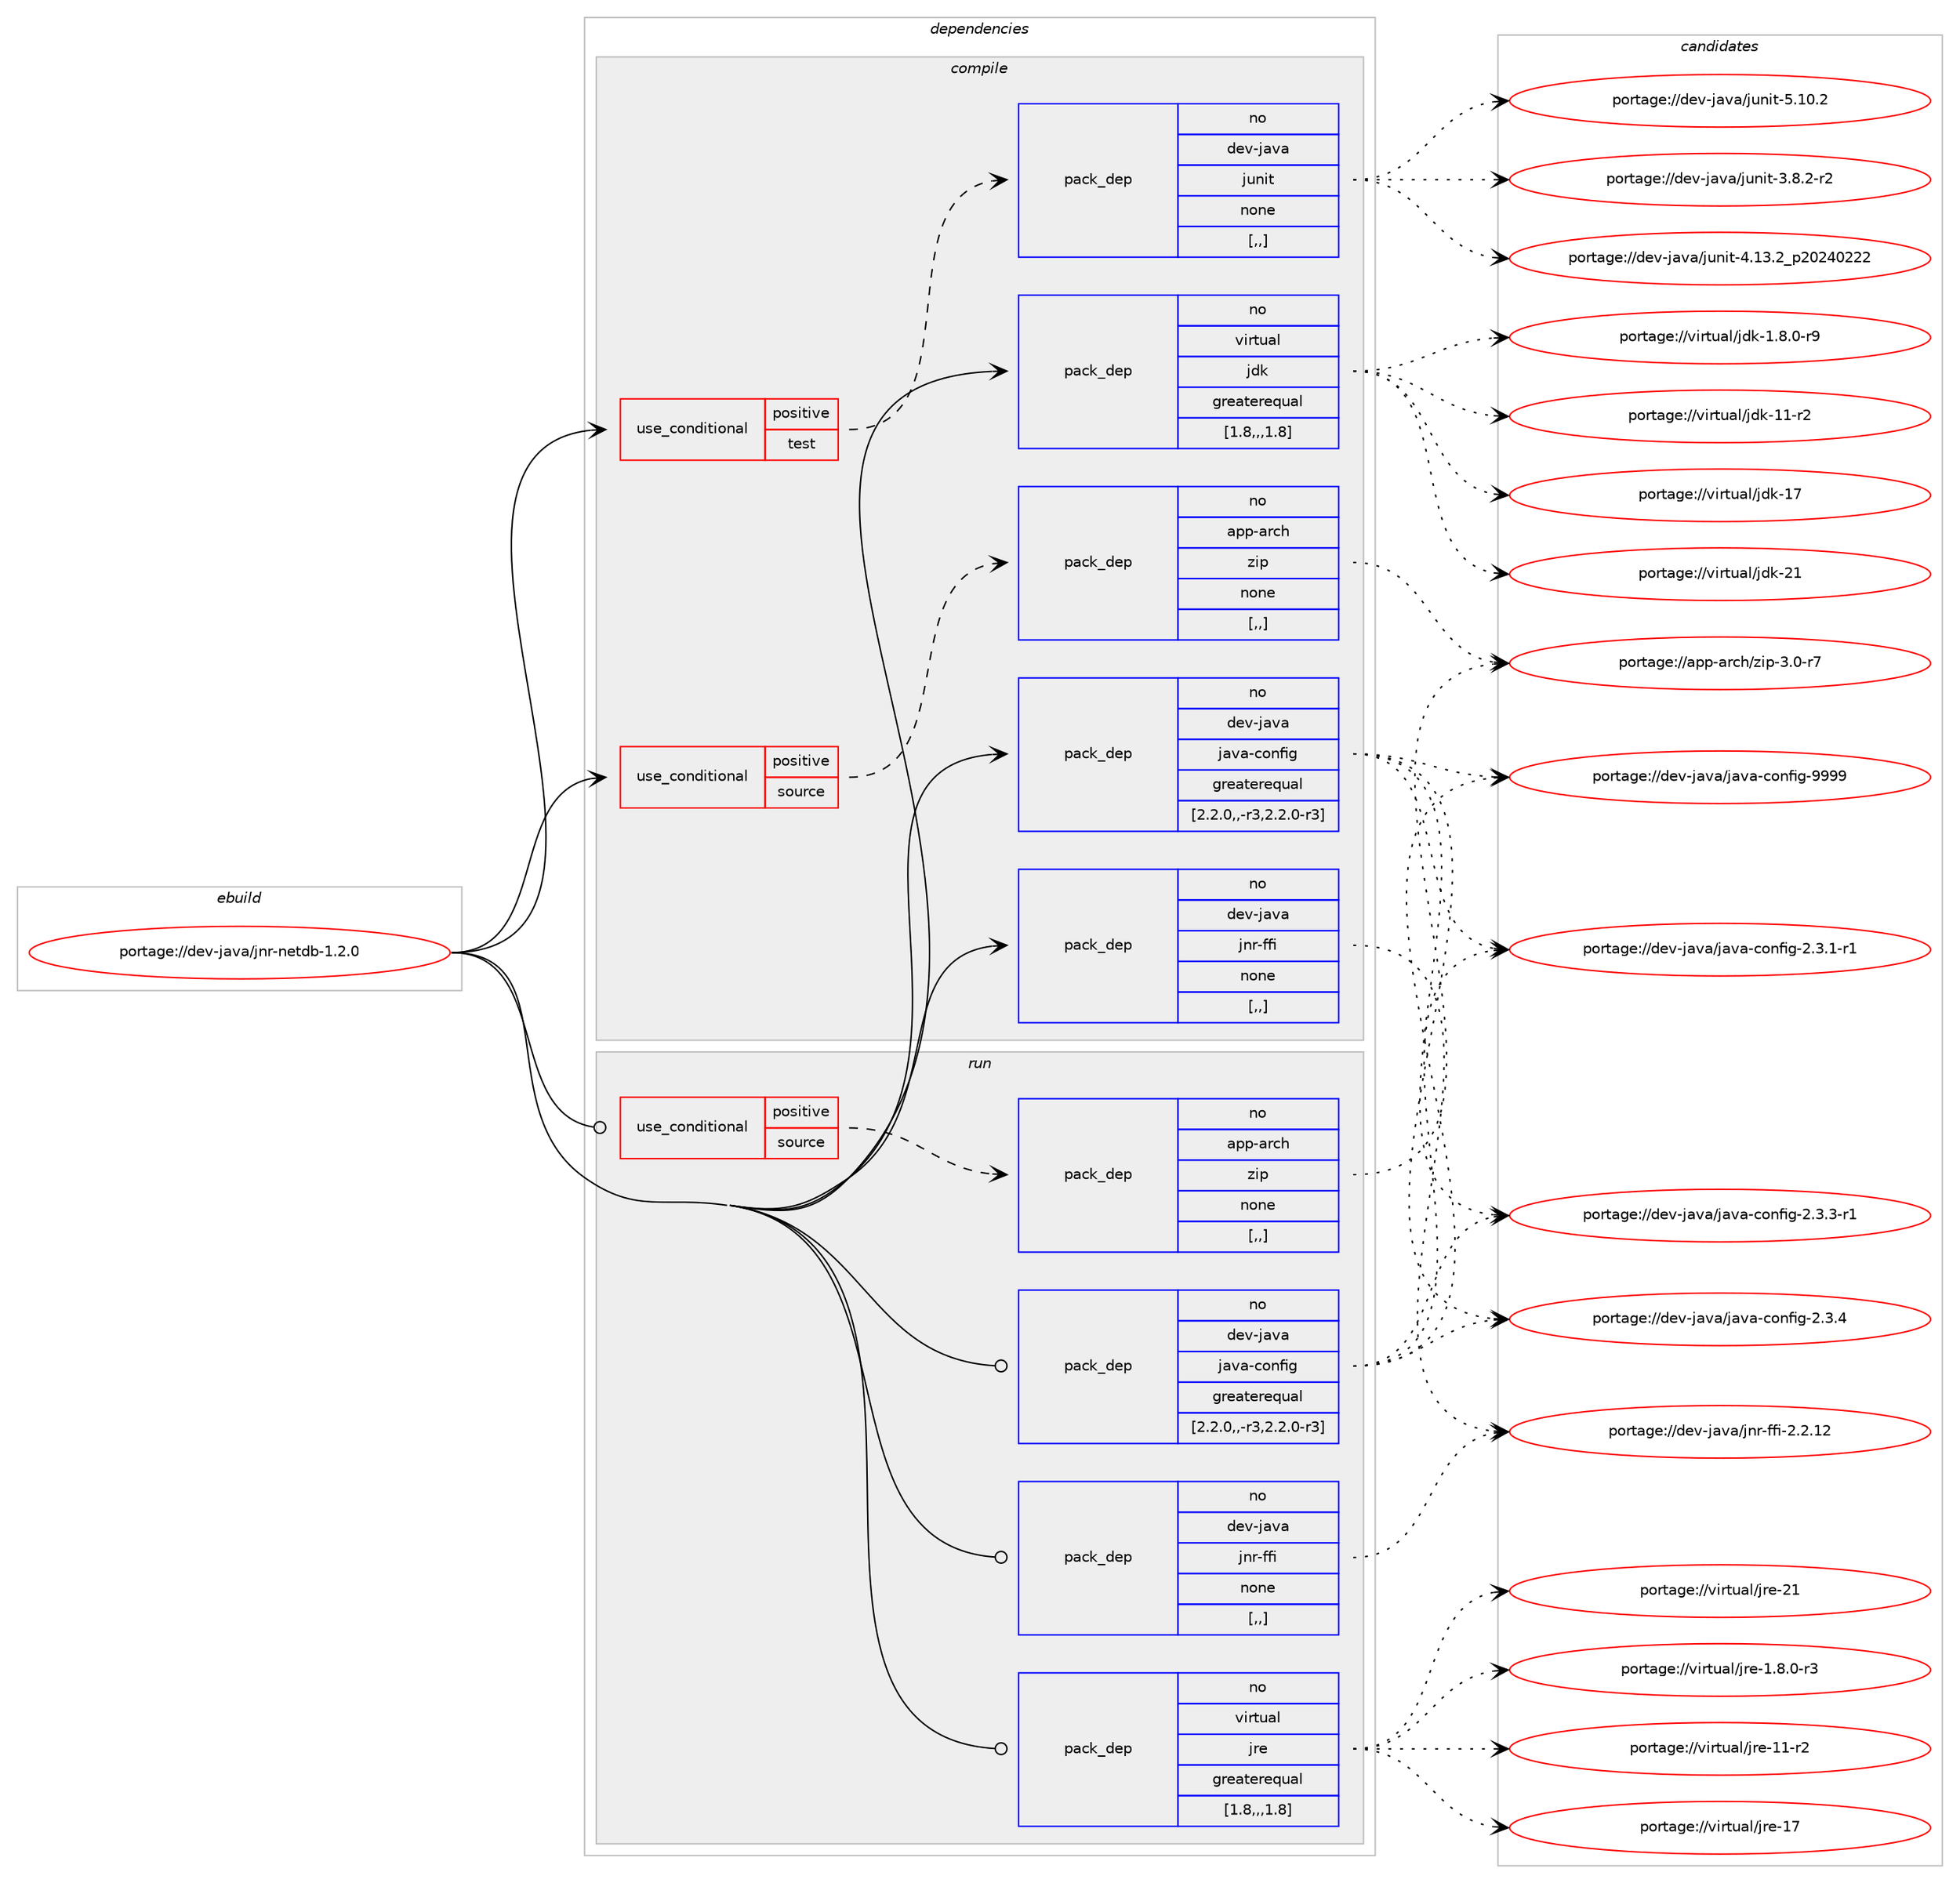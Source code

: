 digraph prolog {

# *************
# Graph options
# *************

newrank=true;
concentrate=true;
compound=true;
graph [rankdir=LR,fontname=Helvetica,fontsize=10,ranksep=1.5];#, ranksep=2.5, nodesep=0.2];
edge  [arrowhead=vee];
node  [fontname=Helvetica,fontsize=10];

# **********
# The ebuild
# **********

subgraph cluster_leftcol {
color=gray;
rank=same;
label=<<i>ebuild</i>>;
id [label="portage://dev-java/jnr-netdb-1.2.0", color=red, width=4, href="../dev-java/jnr-netdb-1.2.0.svg"];
}

# ****************
# The dependencies
# ****************

subgraph cluster_midcol {
color=gray;
label=<<i>dependencies</i>>;
subgraph cluster_compile {
fillcolor="#eeeeee";
style=filled;
label=<<i>compile</i>>;
subgraph cond21464 {
dependency93172 [label=<<TABLE BORDER="0" CELLBORDER="1" CELLSPACING="0" CELLPADDING="4"><TR><TD ROWSPAN="3" CELLPADDING="10">use_conditional</TD></TR><TR><TD>positive</TD></TR><TR><TD>source</TD></TR></TABLE>>, shape=none, color=red];
subgraph pack70682 {
dependency93173 [label=<<TABLE BORDER="0" CELLBORDER="1" CELLSPACING="0" CELLPADDING="4" WIDTH="220"><TR><TD ROWSPAN="6" CELLPADDING="30">pack_dep</TD></TR><TR><TD WIDTH="110">no</TD></TR><TR><TD>app-arch</TD></TR><TR><TD>zip</TD></TR><TR><TD>none</TD></TR><TR><TD>[,,]</TD></TR></TABLE>>, shape=none, color=blue];
}
dependency93172:e -> dependency93173:w [weight=20,style="dashed",arrowhead="vee"];
}
id:e -> dependency93172:w [weight=20,style="solid",arrowhead="vee"];
subgraph cond21465 {
dependency93174 [label=<<TABLE BORDER="0" CELLBORDER="1" CELLSPACING="0" CELLPADDING="4"><TR><TD ROWSPAN="3" CELLPADDING="10">use_conditional</TD></TR><TR><TD>positive</TD></TR><TR><TD>test</TD></TR></TABLE>>, shape=none, color=red];
subgraph pack70683 {
dependency93175 [label=<<TABLE BORDER="0" CELLBORDER="1" CELLSPACING="0" CELLPADDING="4" WIDTH="220"><TR><TD ROWSPAN="6" CELLPADDING="30">pack_dep</TD></TR><TR><TD WIDTH="110">no</TD></TR><TR><TD>dev-java</TD></TR><TR><TD>junit</TD></TR><TR><TD>none</TD></TR><TR><TD>[,,]</TD></TR></TABLE>>, shape=none, color=blue];
}
dependency93174:e -> dependency93175:w [weight=20,style="dashed",arrowhead="vee"];
}
id:e -> dependency93174:w [weight=20,style="solid",arrowhead="vee"];
subgraph pack70684 {
dependency93176 [label=<<TABLE BORDER="0" CELLBORDER="1" CELLSPACING="0" CELLPADDING="4" WIDTH="220"><TR><TD ROWSPAN="6" CELLPADDING="30">pack_dep</TD></TR><TR><TD WIDTH="110">no</TD></TR><TR><TD>dev-java</TD></TR><TR><TD>java-config</TD></TR><TR><TD>greaterequal</TD></TR><TR><TD>[2.2.0,,-r3,2.2.0-r3]</TD></TR></TABLE>>, shape=none, color=blue];
}
id:e -> dependency93176:w [weight=20,style="solid",arrowhead="vee"];
subgraph pack70685 {
dependency93177 [label=<<TABLE BORDER="0" CELLBORDER="1" CELLSPACING="0" CELLPADDING="4" WIDTH="220"><TR><TD ROWSPAN="6" CELLPADDING="30">pack_dep</TD></TR><TR><TD WIDTH="110">no</TD></TR><TR><TD>dev-java</TD></TR><TR><TD>jnr-ffi</TD></TR><TR><TD>none</TD></TR><TR><TD>[,,]</TD></TR></TABLE>>, shape=none, color=blue];
}
id:e -> dependency93177:w [weight=20,style="solid",arrowhead="vee"];
subgraph pack70686 {
dependency93178 [label=<<TABLE BORDER="0" CELLBORDER="1" CELLSPACING="0" CELLPADDING="4" WIDTH="220"><TR><TD ROWSPAN="6" CELLPADDING="30">pack_dep</TD></TR><TR><TD WIDTH="110">no</TD></TR><TR><TD>virtual</TD></TR><TR><TD>jdk</TD></TR><TR><TD>greaterequal</TD></TR><TR><TD>[1.8,,,1.8]</TD></TR></TABLE>>, shape=none, color=blue];
}
id:e -> dependency93178:w [weight=20,style="solid",arrowhead="vee"];
}
subgraph cluster_compileandrun {
fillcolor="#eeeeee";
style=filled;
label=<<i>compile and run</i>>;
}
subgraph cluster_run {
fillcolor="#eeeeee";
style=filled;
label=<<i>run</i>>;
subgraph cond21466 {
dependency93179 [label=<<TABLE BORDER="0" CELLBORDER="1" CELLSPACING="0" CELLPADDING="4"><TR><TD ROWSPAN="3" CELLPADDING="10">use_conditional</TD></TR><TR><TD>positive</TD></TR><TR><TD>source</TD></TR></TABLE>>, shape=none, color=red];
subgraph pack70687 {
dependency93180 [label=<<TABLE BORDER="0" CELLBORDER="1" CELLSPACING="0" CELLPADDING="4" WIDTH="220"><TR><TD ROWSPAN="6" CELLPADDING="30">pack_dep</TD></TR><TR><TD WIDTH="110">no</TD></TR><TR><TD>app-arch</TD></TR><TR><TD>zip</TD></TR><TR><TD>none</TD></TR><TR><TD>[,,]</TD></TR></TABLE>>, shape=none, color=blue];
}
dependency93179:e -> dependency93180:w [weight=20,style="dashed",arrowhead="vee"];
}
id:e -> dependency93179:w [weight=20,style="solid",arrowhead="odot"];
subgraph pack70688 {
dependency93181 [label=<<TABLE BORDER="0" CELLBORDER="1" CELLSPACING="0" CELLPADDING="4" WIDTH="220"><TR><TD ROWSPAN="6" CELLPADDING="30">pack_dep</TD></TR><TR><TD WIDTH="110">no</TD></TR><TR><TD>dev-java</TD></TR><TR><TD>java-config</TD></TR><TR><TD>greaterequal</TD></TR><TR><TD>[2.2.0,,-r3,2.2.0-r3]</TD></TR></TABLE>>, shape=none, color=blue];
}
id:e -> dependency93181:w [weight=20,style="solid",arrowhead="odot"];
subgraph pack70689 {
dependency93182 [label=<<TABLE BORDER="0" CELLBORDER="1" CELLSPACING="0" CELLPADDING="4" WIDTH="220"><TR><TD ROWSPAN="6" CELLPADDING="30">pack_dep</TD></TR><TR><TD WIDTH="110">no</TD></TR><TR><TD>dev-java</TD></TR><TR><TD>jnr-ffi</TD></TR><TR><TD>none</TD></TR><TR><TD>[,,]</TD></TR></TABLE>>, shape=none, color=blue];
}
id:e -> dependency93182:w [weight=20,style="solid",arrowhead="odot"];
subgraph pack70690 {
dependency93183 [label=<<TABLE BORDER="0" CELLBORDER="1" CELLSPACING="0" CELLPADDING="4" WIDTH="220"><TR><TD ROWSPAN="6" CELLPADDING="30">pack_dep</TD></TR><TR><TD WIDTH="110">no</TD></TR><TR><TD>virtual</TD></TR><TR><TD>jre</TD></TR><TR><TD>greaterequal</TD></TR><TR><TD>[1.8,,,1.8]</TD></TR></TABLE>>, shape=none, color=blue];
}
id:e -> dependency93183:w [weight=20,style="solid",arrowhead="odot"];
}
}

# **************
# The candidates
# **************

subgraph cluster_choices {
rank=same;
color=gray;
label=<<i>candidates</i>>;

subgraph choice70682 {
color=black;
nodesep=1;
choice9711211245971149910447122105112455146484511455 [label="portage://app-arch/zip-3.0-r7", color=red, width=4,href="../app-arch/zip-3.0-r7.svg"];
dependency93173:e -> choice9711211245971149910447122105112455146484511455:w [style=dotted,weight="100"];
}
subgraph choice70683 {
color=black;
nodesep=1;
choice100101118451069711897471061171101051164551465646504511450 [label="portage://dev-java/junit-3.8.2-r2", color=red, width=4,href="../dev-java/junit-3.8.2-r2.svg"];
choice1001011184510697118974710611711010511645524649514650951125048505248505050 [label="portage://dev-java/junit-4.13.2_p20240222", color=red, width=4,href="../dev-java/junit-4.13.2_p20240222.svg"];
choice1001011184510697118974710611711010511645534649484650 [label="portage://dev-java/junit-5.10.2", color=red, width=4,href="../dev-java/junit-5.10.2.svg"];
dependency93175:e -> choice100101118451069711897471061171101051164551465646504511450:w [style=dotted,weight="100"];
dependency93175:e -> choice1001011184510697118974710611711010511645524649514650951125048505248505050:w [style=dotted,weight="100"];
dependency93175:e -> choice1001011184510697118974710611711010511645534649484650:w [style=dotted,weight="100"];
}
subgraph choice70684 {
color=black;
nodesep=1;
choice10010111845106971189747106971189745991111101021051034550465146494511449 [label="portage://dev-java/java-config-2.3.1-r1", color=red, width=4,href="../dev-java/java-config-2.3.1-r1.svg"];
choice10010111845106971189747106971189745991111101021051034550465146514511449 [label="portage://dev-java/java-config-2.3.3-r1", color=red, width=4,href="../dev-java/java-config-2.3.3-r1.svg"];
choice1001011184510697118974710697118974599111110102105103455046514652 [label="portage://dev-java/java-config-2.3.4", color=red, width=4,href="../dev-java/java-config-2.3.4.svg"];
choice10010111845106971189747106971189745991111101021051034557575757 [label="portage://dev-java/java-config-9999", color=red, width=4,href="../dev-java/java-config-9999.svg"];
dependency93176:e -> choice10010111845106971189747106971189745991111101021051034550465146494511449:w [style=dotted,weight="100"];
dependency93176:e -> choice10010111845106971189747106971189745991111101021051034550465146514511449:w [style=dotted,weight="100"];
dependency93176:e -> choice1001011184510697118974710697118974599111110102105103455046514652:w [style=dotted,weight="100"];
dependency93176:e -> choice10010111845106971189747106971189745991111101021051034557575757:w [style=dotted,weight="100"];
}
subgraph choice70685 {
color=black;
nodesep=1;
choice100101118451069711897471061101144510210210545504650464950 [label="portage://dev-java/jnr-ffi-2.2.12", color=red, width=4,href="../dev-java/jnr-ffi-2.2.12.svg"];
dependency93177:e -> choice100101118451069711897471061101144510210210545504650464950:w [style=dotted,weight="100"];
}
subgraph choice70686 {
color=black;
nodesep=1;
choice11810511411611797108471061001074549465646484511457 [label="portage://virtual/jdk-1.8.0-r9", color=red, width=4,href="../virtual/jdk-1.8.0-r9.svg"];
choice11810511411611797108471061001074549494511450 [label="portage://virtual/jdk-11-r2", color=red, width=4,href="../virtual/jdk-11-r2.svg"];
choice1181051141161179710847106100107454955 [label="portage://virtual/jdk-17", color=red, width=4,href="../virtual/jdk-17.svg"];
choice1181051141161179710847106100107455049 [label="portage://virtual/jdk-21", color=red, width=4,href="../virtual/jdk-21.svg"];
dependency93178:e -> choice11810511411611797108471061001074549465646484511457:w [style=dotted,weight="100"];
dependency93178:e -> choice11810511411611797108471061001074549494511450:w [style=dotted,weight="100"];
dependency93178:e -> choice1181051141161179710847106100107454955:w [style=dotted,weight="100"];
dependency93178:e -> choice1181051141161179710847106100107455049:w [style=dotted,weight="100"];
}
subgraph choice70687 {
color=black;
nodesep=1;
choice9711211245971149910447122105112455146484511455 [label="portage://app-arch/zip-3.0-r7", color=red, width=4,href="../app-arch/zip-3.0-r7.svg"];
dependency93180:e -> choice9711211245971149910447122105112455146484511455:w [style=dotted,weight="100"];
}
subgraph choice70688 {
color=black;
nodesep=1;
choice10010111845106971189747106971189745991111101021051034550465146494511449 [label="portage://dev-java/java-config-2.3.1-r1", color=red, width=4,href="../dev-java/java-config-2.3.1-r1.svg"];
choice10010111845106971189747106971189745991111101021051034550465146514511449 [label="portage://dev-java/java-config-2.3.3-r1", color=red, width=4,href="../dev-java/java-config-2.3.3-r1.svg"];
choice1001011184510697118974710697118974599111110102105103455046514652 [label="portage://dev-java/java-config-2.3.4", color=red, width=4,href="../dev-java/java-config-2.3.4.svg"];
choice10010111845106971189747106971189745991111101021051034557575757 [label="portage://dev-java/java-config-9999", color=red, width=4,href="../dev-java/java-config-9999.svg"];
dependency93181:e -> choice10010111845106971189747106971189745991111101021051034550465146494511449:w [style=dotted,weight="100"];
dependency93181:e -> choice10010111845106971189747106971189745991111101021051034550465146514511449:w [style=dotted,weight="100"];
dependency93181:e -> choice1001011184510697118974710697118974599111110102105103455046514652:w [style=dotted,weight="100"];
dependency93181:e -> choice10010111845106971189747106971189745991111101021051034557575757:w [style=dotted,weight="100"];
}
subgraph choice70689 {
color=black;
nodesep=1;
choice100101118451069711897471061101144510210210545504650464950 [label="portage://dev-java/jnr-ffi-2.2.12", color=red, width=4,href="../dev-java/jnr-ffi-2.2.12.svg"];
dependency93182:e -> choice100101118451069711897471061101144510210210545504650464950:w [style=dotted,weight="100"];
}
subgraph choice70690 {
color=black;
nodesep=1;
choice11810511411611797108471061141014549465646484511451 [label="portage://virtual/jre-1.8.0-r3", color=red, width=4,href="../virtual/jre-1.8.0-r3.svg"];
choice11810511411611797108471061141014549494511450 [label="portage://virtual/jre-11-r2", color=red, width=4,href="../virtual/jre-11-r2.svg"];
choice1181051141161179710847106114101454955 [label="portage://virtual/jre-17", color=red, width=4,href="../virtual/jre-17.svg"];
choice1181051141161179710847106114101455049 [label="portage://virtual/jre-21", color=red, width=4,href="../virtual/jre-21.svg"];
dependency93183:e -> choice11810511411611797108471061141014549465646484511451:w [style=dotted,weight="100"];
dependency93183:e -> choice11810511411611797108471061141014549494511450:w [style=dotted,weight="100"];
dependency93183:e -> choice1181051141161179710847106114101454955:w [style=dotted,weight="100"];
dependency93183:e -> choice1181051141161179710847106114101455049:w [style=dotted,weight="100"];
}
}

}
